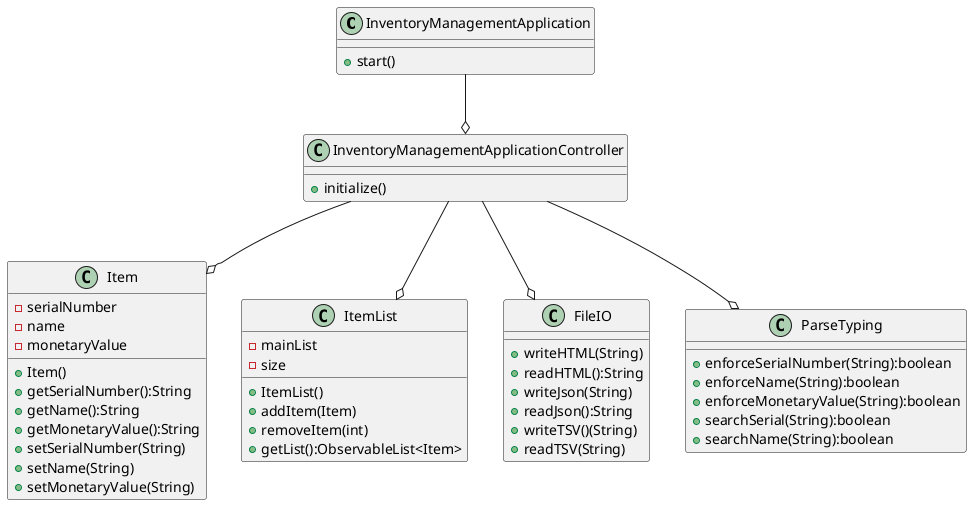 @startuml
class InventoryManagementApplication{
    +start()
}

class InventoryManagementApplicationController{
    +initialize()
}

InventoryManagementApplication --o InventoryManagementApplicationController

class Item{
    -serialNumber
    -name
    -monetaryValue
    +Item()
    +getSerialNumber():String
    +getName():String
    +getMonetaryValue():String
    +setSerialNumber(String)
    +setName(String)
    +setMonetaryValue(String)
}

InventoryManagementApplicationController --o Item

class ItemList{
    -mainList
    -size
    +ItemList()
    +addItem(Item)
    +removeItem(int)
    +getList():ObservableList<Item>
}

InventoryManagementApplicationController --o ItemList

class FileIO{
    +writeHTML(String)
    +readHTML():String
    +writeJson(String)
    +readJson():String
    +writeTSV()(String)
    +readTSV(String)
}

InventoryManagementApplicationController --o FileIO

class ParseTyping{
    +enforceSerialNumber(String):boolean
    +enforceName(String):boolean
    +enforceMonetaryValue(String):boolean
    +searchSerial(String):boolean
    +searchName(String):boolean
}

InventoryManagementApplicationController --o ParseTyping
@enduml